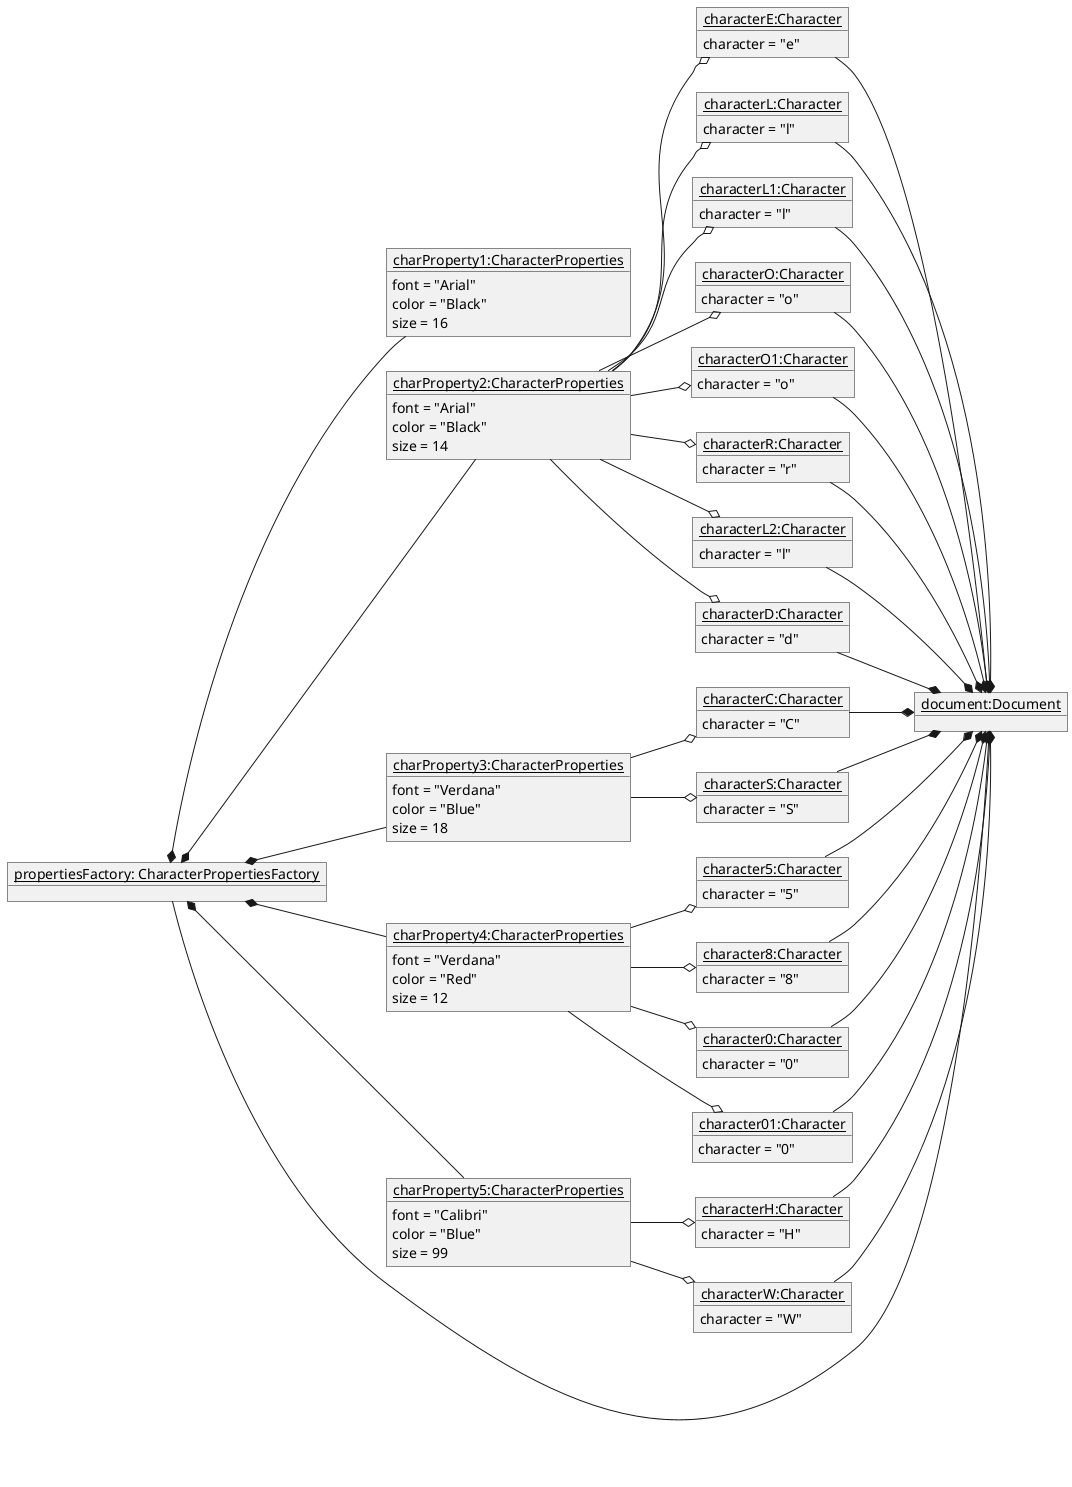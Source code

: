 @startuml
'https://plantuml.com/object-diagram
left to right direction

object "<u>characterH:Character</u>" as characterH{
character = "H"
}
object "<u>characterE:Character</u>" as characterE{
character = "e"
}
object "<u>characterL:Character</u>" as characterL{
character = "l"
}
object "<u>characterL1:Character</u>" as characterL1{
character = "l"
}
object "<u>characterO:Character</u>" as characterO{
character = "o"
}
object "<u>characterW:Character</u>" as characterW{
character = "W"
}
object "<u>characterO1:Character</u>" as characterO1{
character = "o"
}
object "<u>characterR:Character</u>" as characterR{
character = "r"
}
object "<u>characterL2:Character</u>" as characterL2{
character = "l"
}
object "<u>characterD:Character</u>" as characterD{
character = "d"
}
object "<u>characterC:Character</u>" as characterC{
character = "C"
}
object "<u>characterS:Character</u>" as characterS{
character = "S"
}
object "<u>character5:Character</u>" as character5{
character = "5"
}
object "<u>character8:Character</u>" as character8{
character = "8"
}
object "<u>character0:Character</u>" as character0{
character = "0"
}
object "<u>character01:Character</u>" as character01{
character = "0"
}

object "<u>charProperty1:CharacterProperties</u>" as charProperty1{
font = "Arial"
color = "Black"
size = 16
}

object "<u>charProperty2:CharacterProperties</u>" as charProperty2{
font = "Arial"
color = "Black"
size = 14
}

object "<u>charProperty3:CharacterProperties</u>" as charProperty3{
font = "Verdana"
color = "Blue"
size = 18
}

object "<u>charProperty4:CharacterProperties</u>" as charProperty4{
font = "Verdana"
color = "Red"
size = 12
}

object "<u>charProperty5:CharacterProperties</u>" as charProperty5{
font = "Calibri"
color = "Blue"
size = 99
}

object "<u>document:Document</u>" as document{
}



object "<u>propertiesFactory: CharacterPropertiesFactory</u>" as propertiesFactory{
}

propertiesFactory --* document


propertiesFactory *-- charProperty1
propertiesFactory *-- charProperty2
propertiesFactory *-- charProperty3
propertiesFactory *-- charProperty4
propertiesFactory *-- charProperty5

charProperty5 --o characterH
charProperty2 --o characterE
charProperty2 --o characterL
charProperty2 --o characterL1
charProperty2 --o characterO
charProperty5 --o characterW
charProperty2 --o characterO1
charProperty2 --o characterR
charProperty2 --o characterL2
charProperty2 --o characterD
charProperty3 --o characterC
charProperty3 --o characterS
charProperty4 --o character5
charProperty4 --o character8
charProperty4 --o character0
charProperty4 --o character01

 characterH  --* document
 characterE  --* document
 characterL  --* document
 characterL1 --* document
 characterO  --* document
 characterW  --* document
 characterO1 --* document
 characterR  --* document
 characterL2 --* document
 characterD  --* document
 characterC  --* document
 characterS  --* document
 character5  --* document
 character8  --* document
 character0  --* document
 character01 --* document

@enduml
